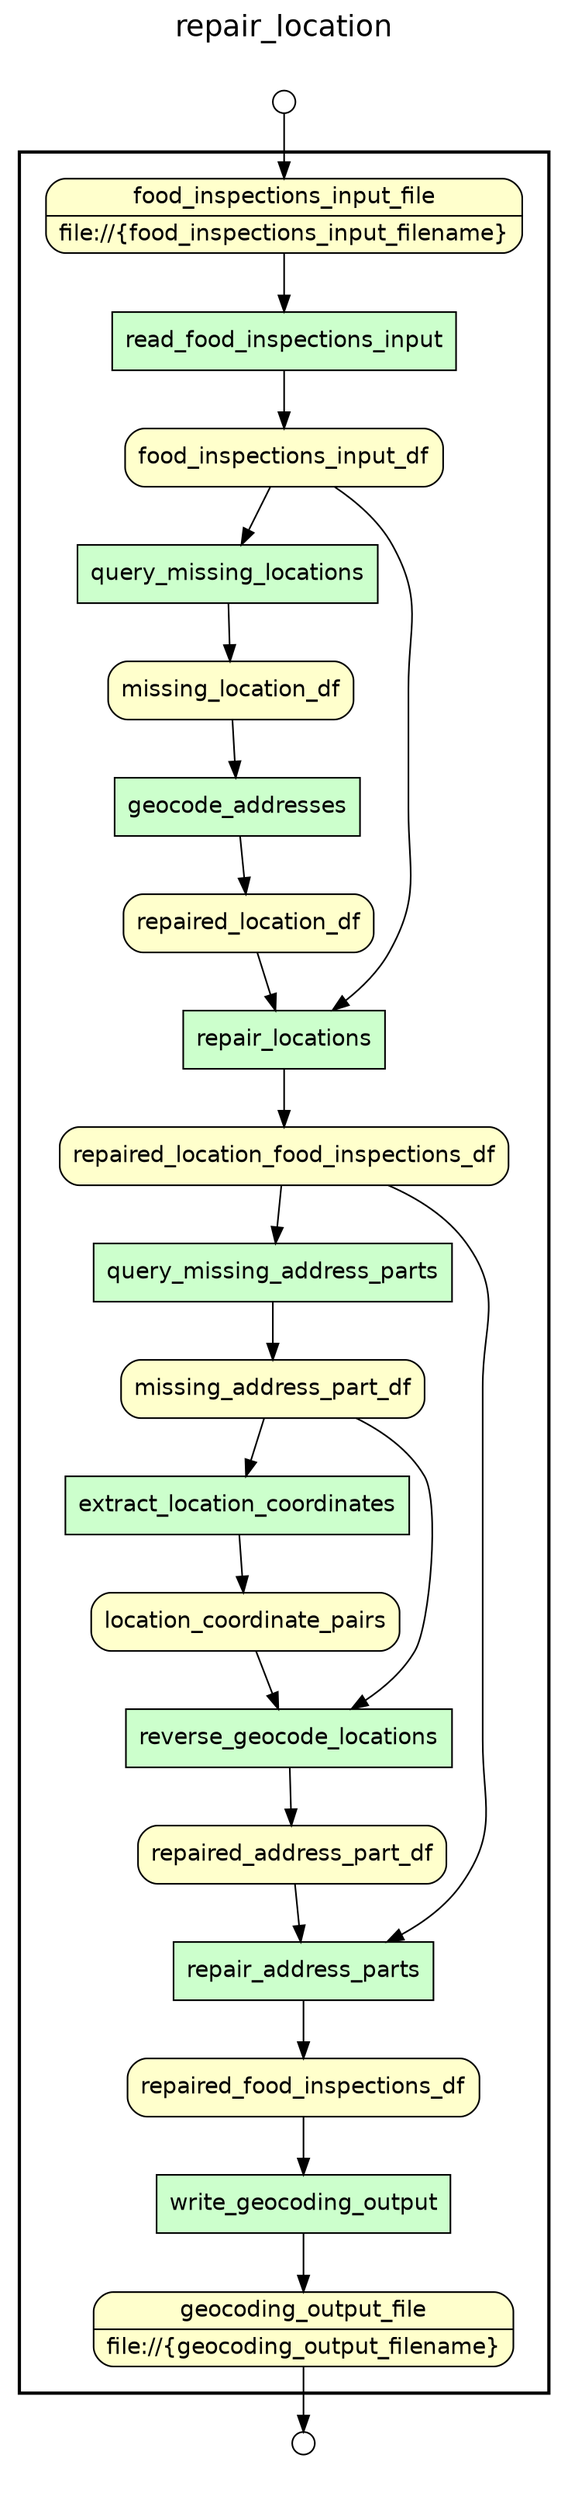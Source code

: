 digraph Workflow {
rankdir=TB
fontname=Helvetica; fontsize=18; labelloc=t
label=repair_location
subgraph cluster_workflow_box_outer { label=""; color=black; penwidth=2
subgraph cluster_workflow_box_inner { label=""; penwidth=0
node[shape=box style=filled fillcolor="#CCFFCC" peripheries=1 fontname=Helvetica]
read_food_inspections_input
query_missing_locations
geocode_addresses
repair_locations
query_missing_address_parts
extract_location_coordinates
reverse_geocode_locations
repair_address_parts
write_geocoding_output
node[shape=box style="rounded,filled" fillcolor="#FFFFCC" peripheries=1 fontname=Helvetica]
geocoding_output_file [shape=record rankdir=LR label="{<f0> geocoding_output_file |<f1> file\://\{geocoding_output_filename\}}"];
food_inspections_input_file [shape=record rankdir=LR label="{<f0> food_inspections_input_file |<f1> file\://\{food_inspections_input_filename\}}"];
food_inspections_input_df
missing_location_df
repaired_location_df
repaired_location_food_inspections_df
missing_address_part_df
location_coordinate_pairs
repaired_address_part_df
repaired_food_inspections_df
node[shape=box style="rounded,filled" fillcolor="#FCFCFC" peripheries=1 fontname=Helvetica]
read_food_inspections_input -> food_inspections_input_df
food_inspections_input_file -> read_food_inspections_input
query_missing_locations -> missing_location_df
food_inspections_input_df -> query_missing_locations
geocode_addresses -> repaired_location_df
missing_location_df -> geocode_addresses
repair_locations -> repaired_location_food_inspections_df
repaired_location_df -> repair_locations
food_inspections_input_df -> repair_locations
query_missing_address_parts -> missing_address_part_df
repaired_location_food_inspections_df -> query_missing_address_parts
extract_location_coordinates -> location_coordinate_pairs
missing_address_part_df -> extract_location_coordinates
reverse_geocode_locations -> repaired_address_part_df
location_coordinate_pairs -> reverse_geocode_locations
missing_address_part_df -> reverse_geocode_locations
repair_address_parts -> repaired_food_inspections_df
repaired_address_part_df -> repair_address_parts
repaired_location_food_inspections_df -> repair_address_parts
write_geocoding_output -> geocoding_output_file
repaired_food_inspections_df -> write_geocoding_output
}}
subgraph cluster_input_ports_group_outer { label=""; penwidth=0
subgraph cluster_input_ports_group_inner { label=""; penwidth=0
node[shape=circle style="rounded,filled" fillcolor="#FFFFFF" peripheries=1 fontname=Helvetica width=0.2]
food_inspections_input_file_input_port [label=""]
}}
subgraph cluster_output_ports_group_outer { label=""; penwidth=0
subgraph cluster_output_ports_group_inner { label=""; penwidth=0
node[shape=circle style="rounded,filled" fillcolor="#FFFFFF" peripheries=1 fontname=Helvetica width=0.2]
geocoding_output_file_output_port [label=""]
}}
food_inspections_input_file_input_port -> food_inspections_input_file
geocoding_output_file -> geocoding_output_file_output_port
}
